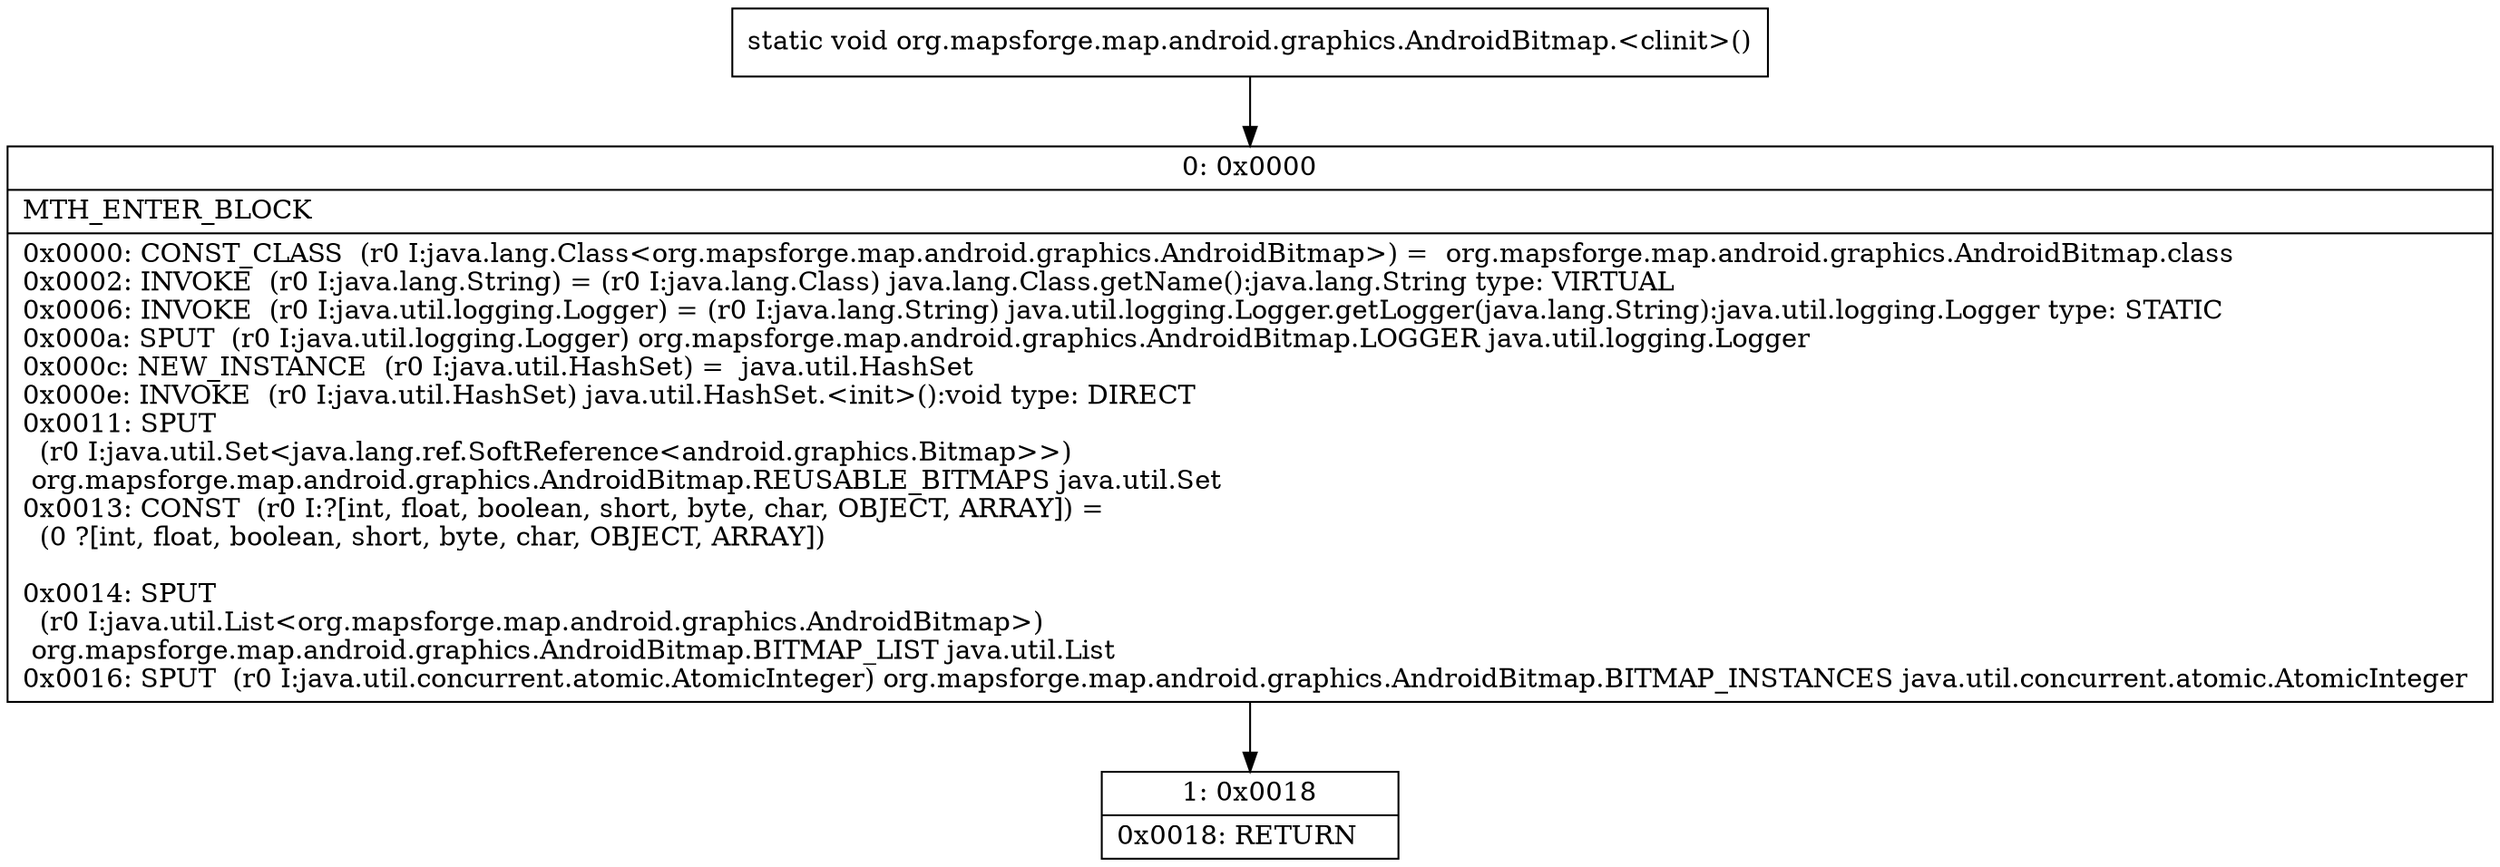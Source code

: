 digraph "CFG fororg.mapsforge.map.android.graphics.AndroidBitmap.\<clinit\>()V" {
Node_0 [shape=record,label="{0\:\ 0x0000|MTH_ENTER_BLOCK\l|0x0000: CONST_CLASS  (r0 I:java.lang.Class\<org.mapsforge.map.android.graphics.AndroidBitmap\>) =  org.mapsforge.map.android.graphics.AndroidBitmap.class \l0x0002: INVOKE  (r0 I:java.lang.String) = (r0 I:java.lang.Class) java.lang.Class.getName():java.lang.String type: VIRTUAL \l0x0006: INVOKE  (r0 I:java.util.logging.Logger) = (r0 I:java.lang.String) java.util.logging.Logger.getLogger(java.lang.String):java.util.logging.Logger type: STATIC \l0x000a: SPUT  (r0 I:java.util.logging.Logger) org.mapsforge.map.android.graphics.AndroidBitmap.LOGGER java.util.logging.Logger \l0x000c: NEW_INSTANCE  (r0 I:java.util.HashSet) =  java.util.HashSet \l0x000e: INVOKE  (r0 I:java.util.HashSet) java.util.HashSet.\<init\>():void type: DIRECT \l0x0011: SPUT  \l  (r0 I:java.util.Set\<java.lang.ref.SoftReference\<android.graphics.Bitmap\>\>)\l org.mapsforge.map.android.graphics.AndroidBitmap.REUSABLE_BITMAPS java.util.Set \l0x0013: CONST  (r0 I:?[int, float, boolean, short, byte, char, OBJECT, ARRAY]) = \l  (0 ?[int, float, boolean, short, byte, char, OBJECT, ARRAY])\l \l0x0014: SPUT  \l  (r0 I:java.util.List\<org.mapsforge.map.android.graphics.AndroidBitmap\>)\l org.mapsforge.map.android.graphics.AndroidBitmap.BITMAP_LIST java.util.List \l0x0016: SPUT  (r0 I:java.util.concurrent.atomic.AtomicInteger) org.mapsforge.map.android.graphics.AndroidBitmap.BITMAP_INSTANCES java.util.concurrent.atomic.AtomicInteger \l}"];
Node_1 [shape=record,label="{1\:\ 0x0018|0x0018: RETURN   \l}"];
MethodNode[shape=record,label="{static void org.mapsforge.map.android.graphics.AndroidBitmap.\<clinit\>() }"];
MethodNode -> Node_0;
Node_0 -> Node_1;
}

